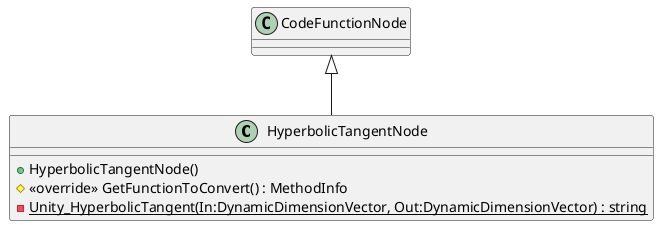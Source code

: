@startuml
class HyperbolicTangentNode {
    + HyperbolicTangentNode()
    # <<override>> GetFunctionToConvert() : MethodInfo
    {static} - Unity_HyperbolicTangent(In:DynamicDimensionVector, Out:DynamicDimensionVector) : string
}
CodeFunctionNode <|-- HyperbolicTangentNode
@enduml
